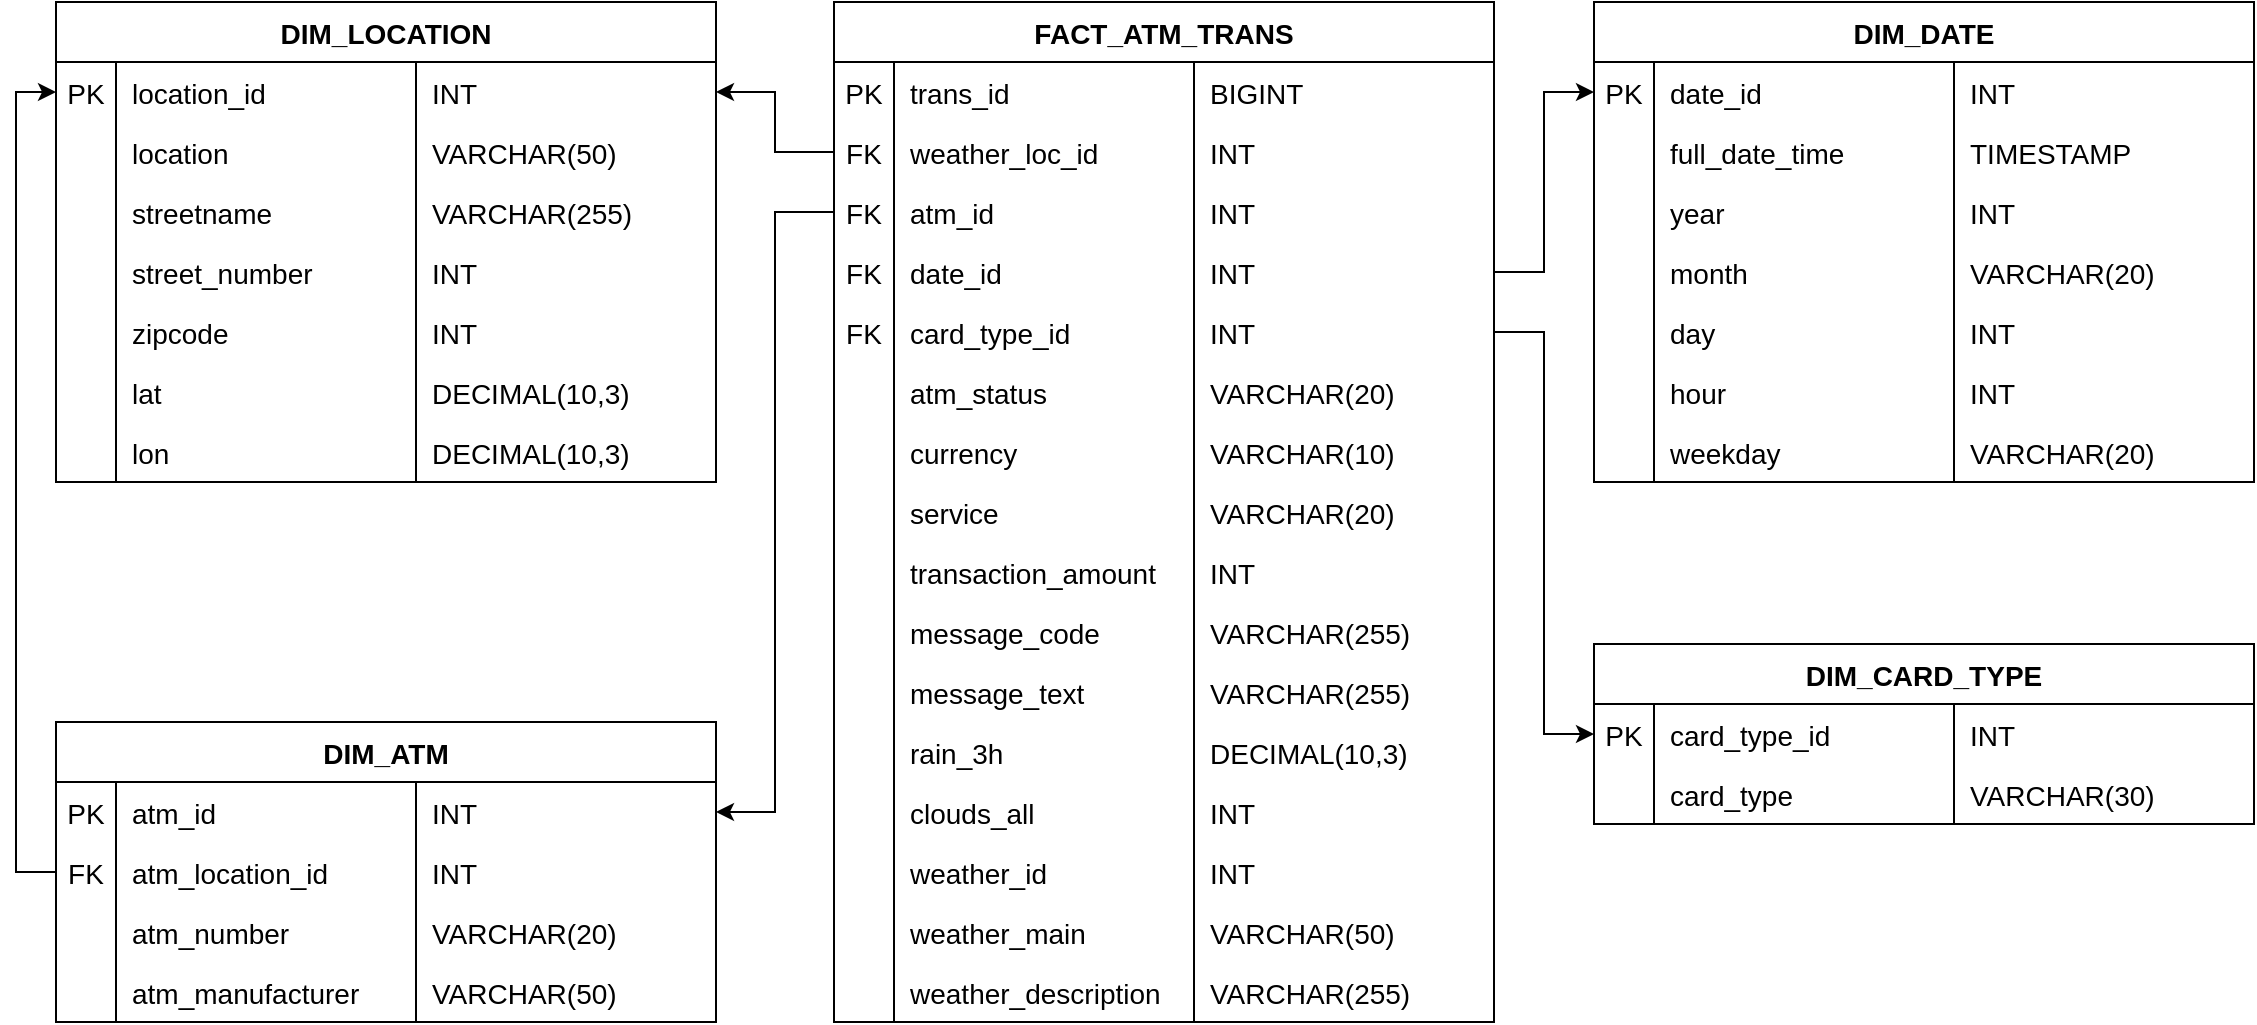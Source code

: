 <mxfile version="16.0.2" type="device"><diagram id="KGPxJx68VdLfn_Bo4pBy" name="Page-1"><mxGraphModel dx="1157" dy="755" grid="1" gridSize="10" guides="1" tooltips="1" connect="1" arrows="1" fold="1" page="1" pageScale="1" pageWidth="1169" pageHeight="827" math="0" shadow="0"><root><mxCell id="0"/><mxCell id="1" parent="0"/><mxCell id="_9Zv1_lb2uD32pUlGrVY-1" value="DIM_LOCATION" style="shape=table;startSize=30;container=1;collapsible=1;childLayout=tableLayout;fixedRows=1;rowLines=0;fontStyle=1;align=center;resizeLast=1;fontSize=14;strokeColor=default;" vertex="1" parent="1"><mxGeometry x="50" y="159" width="330" height="240" as="geometry"/></mxCell><mxCell id="_9Zv1_lb2uD32pUlGrVY-31" style="shape=partialRectangle;collapsible=0;dropTarget=0;pointerEvents=0;fillColor=none;top=0;left=0;bottom=0;right=0;points=[[0,0.5],[1,0.5]];portConstraint=eastwest;fontStyle=0;fontSize=14;" vertex="1" parent="_9Zv1_lb2uD32pUlGrVY-1"><mxGeometry y="30" width="330" height="30" as="geometry"/></mxCell><mxCell id="_9Zv1_lb2uD32pUlGrVY-32" value="PK" style="shape=partialRectangle;connectable=0;fillColor=none;top=0;left=0;bottom=0;right=0;editable=1;overflow=hidden;fontStyle=0;fontSize=14;labelBorderColor=none;strokeColor=default;" vertex="1" parent="_9Zv1_lb2uD32pUlGrVY-31"><mxGeometry width="30" height="30" as="geometry"><mxRectangle width="30" height="30" as="alternateBounds"/></mxGeometry></mxCell><mxCell id="_9Zv1_lb2uD32pUlGrVY-33" value="location_id" style="shape=partialRectangle;connectable=0;fillColor=none;top=0;left=0;bottom=0;right=0;align=left;spacingLeft=6;overflow=hidden;fontStyle=0;fontSize=14;" vertex="1" parent="_9Zv1_lb2uD32pUlGrVY-31"><mxGeometry x="30" width="150" height="30" as="geometry"><mxRectangle width="150" height="30" as="alternateBounds"/></mxGeometry></mxCell><mxCell id="_9Zv1_lb2uD32pUlGrVY-34" value="INT" style="shape=partialRectangle;connectable=0;fillColor=none;top=0;left=0;bottom=0;right=0;align=left;spacingLeft=6;overflow=hidden;fontStyle=0;fontSize=14;" vertex="1" parent="_9Zv1_lb2uD32pUlGrVY-31"><mxGeometry x="180" width="150" height="30" as="geometry"><mxRectangle width="150" height="30" as="alternateBounds"/></mxGeometry></mxCell><mxCell id="_9Zv1_lb2uD32pUlGrVY-5" value="" style="shape=partialRectangle;collapsible=0;dropTarget=0;pointerEvents=0;fillColor=none;top=0;left=0;bottom=0;right=0;points=[[0,0.5],[1,0.5]];portConstraint=eastwest;fontStyle=0;fontSize=14;" vertex="1" parent="_9Zv1_lb2uD32pUlGrVY-1"><mxGeometry y="60" width="330" height="30" as="geometry"/></mxCell><mxCell id="_9Zv1_lb2uD32pUlGrVY-6" value="" style="shape=partialRectangle;connectable=0;fillColor=none;top=0;left=0;bottom=0;right=0;editable=1;overflow=hidden;fontStyle=0;fontSize=14;labelBorderColor=none;strokeColor=default;" vertex="1" parent="_9Zv1_lb2uD32pUlGrVY-5"><mxGeometry width="30" height="30" as="geometry"><mxRectangle width="30" height="30" as="alternateBounds"/></mxGeometry></mxCell><mxCell id="_9Zv1_lb2uD32pUlGrVY-7" value="location" style="shape=partialRectangle;connectable=0;fillColor=none;top=0;left=0;bottom=0;right=0;align=left;spacingLeft=6;overflow=hidden;fontStyle=0;fontSize=14;" vertex="1" parent="_9Zv1_lb2uD32pUlGrVY-5"><mxGeometry x="30" width="150" height="30" as="geometry"><mxRectangle width="150" height="30" as="alternateBounds"/></mxGeometry></mxCell><mxCell id="_9Zv1_lb2uD32pUlGrVY-22" value="VARCHAR(50)" style="shape=partialRectangle;connectable=0;fillColor=none;top=0;left=0;bottom=0;right=0;align=left;spacingLeft=6;overflow=hidden;fontStyle=0;fontSize=14;" vertex="1" parent="_9Zv1_lb2uD32pUlGrVY-5"><mxGeometry x="180" width="150" height="30" as="geometry"><mxRectangle width="150" height="30" as="alternateBounds"/></mxGeometry></mxCell><mxCell id="_9Zv1_lb2uD32pUlGrVY-8" value="" style="shape=partialRectangle;collapsible=0;dropTarget=0;pointerEvents=0;fillColor=none;top=0;left=0;bottom=0;right=0;points=[[0,0.5],[1,0.5]];portConstraint=eastwest;fontStyle=0;fontSize=14;" vertex="1" parent="_9Zv1_lb2uD32pUlGrVY-1"><mxGeometry y="90" width="330" height="30" as="geometry"/></mxCell><mxCell id="_9Zv1_lb2uD32pUlGrVY-9" value="" style="shape=partialRectangle;connectable=0;fillColor=none;top=0;left=0;bottom=0;right=0;editable=1;overflow=hidden;fontStyle=0;fontSize=14;" vertex="1" parent="_9Zv1_lb2uD32pUlGrVY-8"><mxGeometry width="30" height="30" as="geometry"><mxRectangle width="30" height="30" as="alternateBounds"/></mxGeometry></mxCell><mxCell id="_9Zv1_lb2uD32pUlGrVY-10" value="streetname" style="shape=partialRectangle;connectable=0;fillColor=none;top=0;left=0;bottom=0;right=0;align=left;spacingLeft=6;overflow=hidden;fontStyle=0;fontSize=14;" vertex="1" parent="_9Zv1_lb2uD32pUlGrVY-8"><mxGeometry x="30" width="150" height="30" as="geometry"><mxRectangle width="150" height="30" as="alternateBounds"/></mxGeometry></mxCell><mxCell id="_9Zv1_lb2uD32pUlGrVY-23" value="VARCHAR(255)" style="shape=partialRectangle;connectable=0;fillColor=none;top=0;left=0;bottom=0;right=0;align=left;spacingLeft=6;overflow=hidden;fontStyle=0;fontSize=14;" vertex="1" parent="_9Zv1_lb2uD32pUlGrVY-8"><mxGeometry x="180" width="150" height="30" as="geometry"><mxRectangle width="150" height="30" as="alternateBounds"/></mxGeometry></mxCell><mxCell id="_9Zv1_lb2uD32pUlGrVY-11" value="" style="shape=partialRectangle;collapsible=0;dropTarget=0;pointerEvents=0;fillColor=none;top=0;left=0;bottom=0;right=0;points=[[0,0.5],[1,0.5]];portConstraint=eastwest;fontStyle=0;fontSize=14;" vertex="1" parent="_9Zv1_lb2uD32pUlGrVY-1"><mxGeometry y="120" width="330" height="30" as="geometry"/></mxCell><mxCell id="_9Zv1_lb2uD32pUlGrVY-12" value="" style="shape=partialRectangle;connectable=0;fillColor=none;top=0;left=0;bottom=0;right=0;editable=1;overflow=hidden;fontStyle=0;fontSize=14;" vertex="1" parent="_9Zv1_lb2uD32pUlGrVY-11"><mxGeometry width="30" height="30" as="geometry"><mxRectangle width="30" height="30" as="alternateBounds"/></mxGeometry></mxCell><mxCell id="_9Zv1_lb2uD32pUlGrVY-13" value="street_number" style="shape=partialRectangle;connectable=0;fillColor=none;top=0;left=0;bottom=0;right=0;align=left;spacingLeft=6;overflow=hidden;fontStyle=0;fontSize=14;" vertex="1" parent="_9Zv1_lb2uD32pUlGrVY-11"><mxGeometry x="30" width="150" height="30" as="geometry"><mxRectangle width="150" height="30" as="alternateBounds"/></mxGeometry></mxCell><mxCell id="_9Zv1_lb2uD32pUlGrVY-24" value="INT" style="shape=partialRectangle;connectable=0;fillColor=none;top=0;left=0;bottom=0;right=0;align=left;spacingLeft=6;overflow=hidden;fontStyle=0;fontSize=14;" vertex="1" parent="_9Zv1_lb2uD32pUlGrVY-11"><mxGeometry x="180" width="150" height="30" as="geometry"><mxRectangle width="150" height="30" as="alternateBounds"/></mxGeometry></mxCell><mxCell id="_9Zv1_lb2uD32pUlGrVY-15" style="shape=partialRectangle;collapsible=0;dropTarget=0;pointerEvents=0;fillColor=none;top=0;left=0;bottom=0;right=0;points=[[0,0.5],[1,0.5]];portConstraint=eastwest;fontStyle=0;fontSize=14;" vertex="1" parent="_9Zv1_lb2uD32pUlGrVY-1"><mxGeometry y="150" width="330" height="30" as="geometry"/></mxCell><mxCell id="_9Zv1_lb2uD32pUlGrVY-16" style="shape=partialRectangle;connectable=0;fillColor=none;top=0;left=0;bottom=0;right=0;editable=1;overflow=hidden;fontStyle=0;fontSize=14;" vertex="1" parent="_9Zv1_lb2uD32pUlGrVY-15"><mxGeometry width="30" height="30" as="geometry"><mxRectangle width="30" height="30" as="alternateBounds"/></mxGeometry></mxCell><mxCell id="_9Zv1_lb2uD32pUlGrVY-17" value="zipcode" style="shape=partialRectangle;connectable=0;fillColor=none;top=0;left=0;bottom=0;right=0;align=left;spacingLeft=6;overflow=hidden;fontStyle=0;fontSize=14;" vertex="1" parent="_9Zv1_lb2uD32pUlGrVY-15"><mxGeometry x="30" width="150" height="30" as="geometry"><mxRectangle width="150" height="30" as="alternateBounds"/></mxGeometry></mxCell><mxCell id="_9Zv1_lb2uD32pUlGrVY-25" value="INT" style="shape=partialRectangle;connectable=0;fillColor=none;top=0;left=0;bottom=0;right=0;align=left;spacingLeft=6;overflow=hidden;fontStyle=0;fontSize=14;" vertex="1" parent="_9Zv1_lb2uD32pUlGrVY-15"><mxGeometry x="180" width="150" height="30" as="geometry"><mxRectangle width="150" height="30" as="alternateBounds"/></mxGeometry></mxCell><mxCell id="_9Zv1_lb2uD32pUlGrVY-18" style="shape=partialRectangle;collapsible=0;dropTarget=0;pointerEvents=0;fillColor=none;top=0;left=0;bottom=0;right=0;points=[[0,0.5],[1,0.5]];portConstraint=eastwest;fontStyle=0;fontSize=14;" vertex="1" parent="_9Zv1_lb2uD32pUlGrVY-1"><mxGeometry y="180" width="330" height="30" as="geometry"/></mxCell><mxCell id="_9Zv1_lb2uD32pUlGrVY-19" style="shape=partialRectangle;connectable=0;fillColor=none;top=0;left=0;bottom=0;right=0;editable=1;overflow=hidden;fontStyle=0;fontSize=14;" vertex="1" parent="_9Zv1_lb2uD32pUlGrVY-18"><mxGeometry width="30" height="30" as="geometry"><mxRectangle width="30" height="30" as="alternateBounds"/></mxGeometry></mxCell><mxCell id="_9Zv1_lb2uD32pUlGrVY-20" value="lat" style="shape=partialRectangle;connectable=0;fillColor=none;top=0;left=0;bottom=0;right=0;align=left;spacingLeft=6;overflow=hidden;fontStyle=0;fontSize=14;" vertex="1" parent="_9Zv1_lb2uD32pUlGrVY-18"><mxGeometry x="30" width="150" height="30" as="geometry"><mxRectangle width="150" height="30" as="alternateBounds"/></mxGeometry></mxCell><mxCell id="_9Zv1_lb2uD32pUlGrVY-26" value="DECIMAL(10,3)" style="shape=partialRectangle;connectable=0;fillColor=none;top=0;left=0;bottom=0;right=0;align=left;spacingLeft=6;overflow=hidden;fontStyle=0;fontSize=14;" vertex="1" parent="_9Zv1_lb2uD32pUlGrVY-18"><mxGeometry x="180" width="150" height="30" as="geometry"><mxRectangle width="150" height="30" as="alternateBounds"/></mxGeometry></mxCell><mxCell id="_9Zv1_lb2uD32pUlGrVY-27" style="shape=partialRectangle;collapsible=0;dropTarget=0;pointerEvents=0;fillColor=none;top=0;left=0;bottom=0;right=0;points=[[0,0.5],[1,0.5]];portConstraint=eastwest;fontStyle=0;fontSize=14;" vertex="1" parent="_9Zv1_lb2uD32pUlGrVY-1"><mxGeometry y="210" width="330" height="30" as="geometry"/></mxCell><mxCell id="_9Zv1_lb2uD32pUlGrVY-28" style="shape=partialRectangle;connectable=0;fillColor=none;top=0;left=0;bottom=0;right=0;editable=1;overflow=hidden;fontStyle=0;fontSize=14;" vertex="1" parent="_9Zv1_lb2uD32pUlGrVY-27"><mxGeometry width="30" height="30" as="geometry"><mxRectangle width="30" height="30" as="alternateBounds"/></mxGeometry></mxCell><mxCell id="_9Zv1_lb2uD32pUlGrVY-29" value="lon" style="shape=partialRectangle;connectable=0;fillColor=none;top=0;left=0;bottom=0;right=0;align=left;spacingLeft=6;overflow=hidden;fontStyle=0;fontSize=14;" vertex="1" parent="_9Zv1_lb2uD32pUlGrVY-27"><mxGeometry x="30" width="150" height="30" as="geometry"><mxRectangle width="150" height="30" as="alternateBounds"/></mxGeometry></mxCell><mxCell id="_9Zv1_lb2uD32pUlGrVY-30" value="DECIMAL(10,3)" style="shape=partialRectangle;connectable=0;fillColor=none;top=0;left=0;bottom=0;right=0;align=left;spacingLeft=6;overflow=hidden;fontStyle=0;fontSize=14;" vertex="1" parent="_9Zv1_lb2uD32pUlGrVY-27"><mxGeometry x="180" width="150" height="30" as="geometry"><mxRectangle width="150" height="30" as="alternateBounds"/></mxGeometry></mxCell><mxCell id="_9Zv1_lb2uD32pUlGrVY-35" value="DIM_ATM" style="shape=table;startSize=30;container=1;collapsible=1;childLayout=tableLayout;fixedRows=1;rowLines=0;fontStyle=1;align=center;resizeLast=1;fontSize=14;strokeColor=default;" vertex="1" parent="1"><mxGeometry x="50" y="519" width="330" height="150" as="geometry"/></mxCell><mxCell id="_9Zv1_lb2uD32pUlGrVY-36" style="shape=partialRectangle;collapsible=0;dropTarget=0;pointerEvents=0;fillColor=none;top=0;left=0;bottom=0;right=0;points=[[0,0.5],[1,0.5]];portConstraint=eastwest;fontStyle=0;fontSize=14;" vertex="1" parent="_9Zv1_lb2uD32pUlGrVY-35"><mxGeometry y="30" width="330" height="30" as="geometry"/></mxCell><mxCell id="_9Zv1_lb2uD32pUlGrVY-37" value="PK" style="shape=partialRectangle;connectable=0;fillColor=none;top=0;left=0;bottom=0;right=0;editable=1;overflow=hidden;fontStyle=0;fontSize=14;labelBorderColor=none;strokeColor=default;" vertex="1" parent="_9Zv1_lb2uD32pUlGrVY-36"><mxGeometry width="30" height="30" as="geometry"><mxRectangle width="30" height="30" as="alternateBounds"/></mxGeometry></mxCell><mxCell id="_9Zv1_lb2uD32pUlGrVY-38" value="atm_id" style="shape=partialRectangle;connectable=0;fillColor=none;top=0;left=0;bottom=0;right=0;align=left;spacingLeft=6;overflow=hidden;fontStyle=0;fontSize=14;" vertex="1" parent="_9Zv1_lb2uD32pUlGrVY-36"><mxGeometry x="30" width="150" height="30" as="geometry"><mxRectangle width="150" height="30" as="alternateBounds"/></mxGeometry></mxCell><mxCell id="_9Zv1_lb2uD32pUlGrVY-39" value="INT" style="shape=partialRectangle;connectable=0;fillColor=none;top=0;left=0;bottom=0;right=0;align=left;spacingLeft=6;overflow=hidden;fontStyle=0;fontSize=14;" vertex="1" parent="_9Zv1_lb2uD32pUlGrVY-36"><mxGeometry x="180" width="150" height="30" as="geometry"><mxRectangle width="150" height="30" as="alternateBounds"/></mxGeometry></mxCell><mxCell id="_9Zv1_lb2uD32pUlGrVY-73" style="shape=partialRectangle;collapsible=0;dropTarget=0;pointerEvents=0;fillColor=none;top=0;left=0;bottom=0;right=0;points=[[0,0.5],[1,0.5]];portConstraint=eastwest;fontStyle=0;fontSize=14;" vertex="1" parent="_9Zv1_lb2uD32pUlGrVY-35"><mxGeometry y="60" width="330" height="30" as="geometry"/></mxCell><mxCell id="_9Zv1_lb2uD32pUlGrVY-74" value="FK" style="shape=partialRectangle;connectable=0;fillColor=none;top=0;left=0;bottom=0;right=0;editable=1;overflow=hidden;fontStyle=0;fontSize=14;labelBorderColor=none;strokeColor=default;" vertex="1" parent="_9Zv1_lb2uD32pUlGrVY-73"><mxGeometry width="30" height="30" as="geometry"><mxRectangle width="30" height="30" as="alternateBounds"/></mxGeometry></mxCell><mxCell id="_9Zv1_lb2uD32pUlGrVY-75" value="atm_location_id" style="shape=partialRectangle;connectable=0;fillColor=none;top=0;left=0;bottom=0;right=0;align=left;spacingLeft=6;overflow=hidden;fontStyle=0;fontSize=14;" vertex="1" parent="_9Zv1_lb2uD32pUlGrVY-73"><mxGeometry x="30" width="150" height="30" as="geometry"><mxRectangle width="150" height="30" as="alternateBounds"/></mxGeometry></mxCell><mxCell id="_9Zv1_lb2uD32pUlGrVY-76" value="INT" style="shape=partialRectangle;connectable=0;fillColor=none;top=0;left=0;bottom=0;right=0;align=left;spacingLeft=6;overflow=hidden;fontStyle=0;fontSize=14;" vertex="1" parent="_9Zv1_lb2uD32pUlGrVY-73"><mxGeometry x="180" width="150" height="30" as="geometry"><mxRectangle width="150" height="30" as="alternateBounds"/></mxGeometry></mxCell><mxCell id="_9Zv1_lb2uD32pUlGrVY-40" value="" style="shape=partialRectangle;collapsible=0;dropTarget=0;pointerEvents=0;fillColor=none;top=0;left=0;bottom=0;right=0;points=[[0,0.5],[1,0.5]];portConstraint=eastwest;fontStyle=0;fontSize=14;" vertex="1" parent="_9Zv1_lb2uD32pUlGrVY-35"><mxGeometry y="90" width="330" height="30" as="geometry"/></mxCell><mxCell id="_9Zv1_lb2uD32pUlGrVY-41" value="" style="shape=partialRectangle;connectable=0;fillColor=none;top=0;left=0;bottom=0;right=0;editable=1;overflow=hidden;fontStyle=0;fontSize=14;labelBorderColor=none;strokeColor=default;" vertex="1" parent="_9Zv1_lb2uD32pUlGrVY-40"><mxGeometry width="30" height="30" as="geometry"><mxRectangle width="30" height="30" as="alternateBounds"/></mxGeometry></mxCell><mxCell id="_9Zv1_lb2uD32pUlGrVY-42" value="atm_number" style="shape=partialRectangle;connectable=0;fillColor=none;top=0;left=0;bottom=0;right=0;align=left;spacingLeft=6;overflow=hidden;fontStyle=0;fontSize=14;" vertex="1" parent="_9Zv1_lb2uD32pUlGrVY-40"><mxGeometry x="30" width="150" height="30" as="geometry"><mxRectangle width="150" height="30" as="alternateBounds"/></mxGeometry></mxCell><mxCell id="_9Zv1_lb2uD32pUlGrVY-43" value="VARCHAR(20)" style="shape=partialRectangle;connectable=0;fillColor=none;top=0;left=0;bottom=0;right=0;align=left;spacingLeft=6;overflow=hidden;fontStyle=0;fontSize=14;" vertex="1" parent="_9Zv1_lb2uD32pUlGrVY-40"><mxGeometry x="180" width="150" height="30" as="geometry"><mxRectangle width="150" height="30" as="alternateBounds"/></mxGeometry></mxCell><mxCell id="_9Zv1_lb2uD32pUlGrVY-44" value="" style="shape=partialRectangle;collapsible=0;dropTarget=0;pointerEvents=0;fillColor=none;top=0;left=0;bottom=0;right=0;points=[[0,0.5],[1,0.5]];portConstraint=eastwest;fontStyle=0;fontSize=14;" vertex="1" parent="_9Zv1_lb2uD32pUlGrVY-35"><mxGeometry y="120" width="330" height="30" as="geometry"/></mxCell><mxCell id="_9Zv1_lb2uD32pUlGrVY-45" value="" style="shape=partialRectangle;connectable=0;fillColor=none;top=0;left=0;bottom=0;right=0;editable=1;overflow=hidden;fontStyle=0;fontSize=14;" vertex="1" parent="_9Zv1_lb2uD32pUlGrVY-44"><mxGeometry width="30" height="30" as="geometry"><mxRectangle width="30" height="30" as="alternateBounds"/></mxGeometry></mxCell><mxCell id="_9Zv1_lb2uD32pUlGrVY-46" value="atm_manufacturer" style="shape=partialRectangle;connectable=0;fillColor=none;top=0;left=0;bottom=0;right=0;align=left;spacingLeft=6;overflow=hidden;fontStyle=0;fontSize=14;" vertex="1" parent="_9Zv1_lb2uD32pUlGrVY-44"><mxGeometry x="30" width="150" height="30" as="geometry"><mxRectangle width="150" height="30" as="alternateBounds"/></mxGeometry></mxCell><mxCell id="_9Zv1_lb2uD32pUlGrVY-47" value="VARCHAR(50)" style="shape=partialRectangle;connectable=0;fillColor=none;top=0;left=0;bottom=0;right=0;align=left;spacingLeft=6;overflow=hidden;fontStyle=0;fontSize=14;" vertex="1" parent="_9Zv1_lb2uD32pUlGrVY-44"><mxGeometry x="180" width="150" height="30" as="geometry"><mxRectangle width="150" height="30" as="alternateBounds"/></mxGeometry></mxCell><mxCell id="_9Zv1_lb2uD32pUlGrVY-77" value="DIM_DATE" style="shape=table;startSize=30;container=1;collapsible=1;childLayout=tableLayout;fixedRows=1;rowLines=0;fontStyle=1;align=center;resizeLast=1;fontSize=14;strokeColor=default;" vertex="1" parent="1"><mxGeometry x="819" y="159" width="330" height="240" as="geometry"/></mxCell><mxCell id="_9Zv1_lb2uD32pUlGrVY-78" style="shape=partialRectangle;collapsible=0;dropTarget=0;pointerEvents=0;fillColor=none;top=0;left=0;bottom=0;right=0;points=[[0,0.5],[1,0.5]];portConstraint=eastwest;fontStyle=0;fontSize=14;" vertex="1" parent="_9Zv1_lb2uD32pUlGrVY-77"><mxGeometry y="30" width="330" height="30" as="geometry"/></mxCell><mxCell id="_9Zv1_lb2uD32pUlGrVY-79" value="PK" style="shape=partialRectangle;connectable=0;fillColor=none;top=0;left=0;bottom=0;right=0;editable=1;overflow=hidden;fontStyle=0;fontSize=14;labelBorderColor=none;strokeColor=default;" vertex="1" parent="_9Zv1_lb2uD32pUlGrVY-78"><mxGeometry width="30" height="30" as="geometry"><mxRectangle width="30" height="30" as="alternateBounds"/></mxGeometry></mxCell><mxCell id="_9Zv1_lb2uD32pUlGrVY-80" value="date_id" style="shape=partialRectangle;connectable=0;fillColor=none;top=0;left=0;bottom=0;right=0;align=left;spacingLeft=6;overflow=hidden;fontStyle=0;fontSize=14;" vertex="1" parent="_9Zv1_lb2uD32pUlGrVY-78"><mxGeometry x="30" width="150" height="30" as="geometry"><mxRectangle width="150" height="30" as="alternateBounds"/></mxGeometry></mxCell><mxCell id="_9Zv1_lb2uD32pUlGrVY-81" value="INT" style="shape=partialRectangle;connectable=0;fillColor=none;top=0;left=0;bottom=0;right=0;align=left;spacingLeft=6;overflow=hidden;fontStyle=0;fontSize=14;" vertex="1" parent="_9Zv1_lb2uD32pUlGrVY-78"><mxGeometry x="180" width="150" height="30" as="geometry"><mxRectangle width="150" height="30" as="alternateBounds"/></mxGeometry></mxCell><mxCell id="_9Zv1_lb2uD32pUlGrVY-82" value="" style="shape=partialRectangle;collapsible=0;dropTarget=0;pointerEvents=0;fillColor=none;top=0;left=0;bottom=0;right=0;points=[[0,0.5],[1,0.5]];portConstraint=eastwest;fontStyle=0;fontSize=14;" vertex="1" parent="_9Zv1_lb2uD32pUlGrVY-77"><mxGeometry y="60" width="330" height="30" as="geometry"/></mxCell><mxCell id="_9Zv1_lb2uD32pUlGrVY-83" value="" style="shape=partialRectangle;connectable=0;fillColor=none;top=0;left=0;bottom=0;right=0;editable=1;overflow=hidden;fontStyle=0;fontSize=14;labelBorderColor=none;strokeColor=default;" vertex="1" parent="_9Zv1_lb2uD32pUlGrVY-82"><mxGeometry width="30" height="30" as="geometry"><mxRectangle width="30" height="30" as="alternateBounds"/></mxGeometry></mxCell><mxCell id="_9Zv1_lb2uD32pUlGrVY-84" value="full_date_time" style="shape=partialRectangle;connectable=0;fillColor=none;top=0;left=0;bottom=0;right=0;align=left;spacingLeft=6;overflow=hidden;fontStyle=0;fontSize=14;" vertex="1" parent="_9Zv1_lb2uD32pUlGrVY-82"><mxGeometry x="30" width="150" height="30" as="geometry"><mxRectangle width="150" height="30" as="alternateBounds"/></mxGeometry></mxCell><mxCell id="_9Zv1_lb2uD32pUlGrVY-85" value="TIMESTAMP" style="shape=partialRectangle;connectable=0;fillColor=none;top=0;left=0;bottom=0;right=0;align=left;spacingLeft=6;overflow=hidden;fontStyle=0;fontSize=14;" vertex="1" parent="_9Zv1_lb2uD32pUlGrVY-82"><mxGeometry x="180" width="150" height="30" as="geometry"><mxRectangle width="150" height="30" as="alternateBounds"/></mxGeometry></mxCell><mxCell id="_9Zv1_lb2uD32pUlGrVY-86" value="" style="shape=partialRectangle;collapsible=0;dropTarget=0;pointerEvents=0;fillColor=none;top=0;left=0;bottom=0;right=0;points=[[0,0.5],[1,0.5]];portConstraint=eastwest;fontStyle=0;fontSize=14;" vertex="1" parent="_9Zv1_lb2uD32pUlGrVY-77"><mxGeometry y="90" width="330" height="30" as="geometry"/></mxCell><mxCell id="_9Zv1_lb2uD32pUlGrVY-87" value="" style="shape=partialRectangle;connectable=0;fillColor=none;top=0;left=0;bottom=0;right=0;editable=1;overflow=hidden;fontStyle=0;fontSize=14;" vertex="1" parent="_9Zv1_lb2uD32pUlGrVY-86"><mxGeometry width="30" height="30" as="geometry"><mxRectangle width="30" height="30" as="alternateBounds"/></mxGeometry></mxCell><mxCell id="_9Zv1_lb2uD32pUlGrVY-88" value="year" style="shape=partialRectangle;connectable=0;fillColor=none;top=0;left=0;bottom=0;right=0;align=left;spacingLeft=6;overflow=hidden;fontStyle=0;fontSize=14;" vertex="1" parent="_9Zv1_lb2uD32pUlGrVY-86"><mxGeometry x="30" width="150" height="30" as="geometry"><mxRectangle width="150" height="30" as="alternateBounds"/></mxGeometry></mxCell><mxCell id="_9Zv1_lb2uD32pUlGrVY-89" value="INT" style="shape=partialRectangle;connectable=0;fillColor=none;top=0;left=0;bottom=0;right=0;align=left;spacingLeft=6;overflow=hidden;fontStyle=0;fontSize=14;" vertex="1" parent="_9Zv1_lb2uD32pUlGrVY-86"><mxGeometry x="180" width="150" height="30" as="geometry"><mxRectangle width="150" height="30" as="alternateBounds"/></mxGeometry></mxCell><mxCell id="_9Zv1_lb2uD32pUlGrVY-90" value="" style="shape=partialRectangle;collapsible=0;dropTarget=0;pointerEvents=0;fillColor=none;top=0;left=0;bottom=0;right=0;points=[[0,0.5],[1,0.5]];portConstraint=eastwest;fontStyle=0;fontSize=14;" vertex="1" parent="_9Zv1_lb2uD32pUlGrVY-77"><mxGeometry y="120" width="330" height="30" as="geometry"/></mxCell><mxCell id="_9Zv1_lb2uD32pUlGrVY-91" value="" style="shape=partialRectangle;connectable=0;fillColor=none;top=0;left=0;bottom=0;right=0;editable=1;overflow=hidden;fontStyle=0;fontSize=14;" vertex="1" parent="_9Zv1_lb2uD32pUlGrVY-90"><mxGeometry width="30" height="30" as="geometry"><mxRectangle width="30" height="30" as="alternateBounds"/></mxGeometry></mxCell><mxCell id="_9Zv1_lb2uD32pUlGrVY-92" value="month" style="shape=partialRectangle;connectable=0;fillColor=none;top=0;left=0;bottom=0;right=0;align=left;spacingLeft=6;overflow=hidden;fontStyle=0;fontSize=14;" vertex="1" parent="_9Zv1_lb2uD32pUlGrVY-90"><mxGeometry x="30" width="150" height="30" as="geometry"><mxRectangle width="150" height="30" as="alternateBounds"/></mxGeometry></mxCell><mxCell id="_9Zv1_lb2uD32pUlGrVY-93" value="VARCHAR(20)" style="shape=partialRectangle;connectable=0;fillColor=none;top=0;left=0;bottom=0;right=0;align=left;spacingLeft=6;overflow=hidden;fontStyle=0;fontSize=14;" vertex="1" parent="_9Zv1_lb2uD32pUlGrVY-90"><mxGeometry x="180" width="150" height="30" as="geometry"><mxRectangle width="150" height="30" as="alternateBounds"/></mxGeometry></mxCell><mxCell id="_9Zv1_lb2uD32pUlGrVY-94" style="shape=partialRectangle;collapsible=0;dropTarget=0;pointerEvents=0;fillColor=none;top=0;left=0;bottom=0;right=0;points=[[0,0.5],[1,0.5]];portConstraint=eastwest;fontStyle=0;fontSize=14;" vertex="1" parent="_9Zv1_lb2uD32pUlGrVY-77"><mxGeometry y="150" width="330" height="30" as="geometry"/></mxCell><mxCell id="_9Zv1_lb2uD32pUlGrVY-95" style="shape=partialRectangle;connectable=0;fillColor=none;top=0;left=0;bottom=0;right=0;editable=1;overflow=hidden;fontStyle=0;fontSize=14;" vertex="1" parent="_9Zv1_lb2uD32pUlGrVY-94"><mxGeometry width="30" height="30" as="geometry"><mxRectangle width="30" height="30" as="alternateBounds"/></mxGeometry></mxCell><mxCell id="_9Zv1_lb2uD32pUlGrVY-96" value="day" style="shape=partialRectangle;connectable=0;fillColor=none;top=0;left=0;bottom=0;right=0;align=left;spacingLeft=6;overflow=hidden;fontStyle=0;fontSize=14;" vertex="1" parent="_9Zv1_lb2uD32pUlGrVY-94"><mxGeometry x="30" width="150" height="30" as="geometry"><mxRectangle width="150" height="30" as="alternateBounds"/></mxGeometry></mxCell><mxCell id="_9Zv1_lb2uD32pUlGrVY-97" value="INT" style="shape=partialRectangle;connectable=0;fillColor=none;top=0;left=0;bottom=0;right=0;align=left;spacingLeft=6;overflow=hidden;fontStyle=0;fontSize=14;" vertex="1" parent="_9Zv1_lb2uD32pUlGrVY-94"><mxGeometry x="180" width="150" height="30" as="geometry"><mxRectangle width="150" height="30" as="alternateBounds"/></mxGeometry></mxCell><mxCell id="_9Zv1_lb2uD32pUlGrVY-98" style="shape=partialRectangle;collapsible=0;dropTarget=0;pointerEvents=0;fillColor=none;top=0;left=0;bottom=0;right=0;points=[[0,0.5],[1,0.5]];portConstraint=eastwest;fontStyle=0;fontSize=14;" vertex="1" parent="_9Zv1_lb2uD32pUlGrVY-77"><mxGeometry y="180" width="330" height="30" as="geometry"/></mxCell><mxCell id="_9Zv1_lb2uD32pUlGrVY-99" style="shape=partialRectangle;connectable=0;fillColor=none;top=0;left=0;bottom=0;right=0;editable=1;overflow=hidden;fontStyle=0;fontSize=14;" vertex="1" parent="_9Zv1_lb2uD32pUlGrVY-98"><mxGeometry width="30" height="30" as="geometry"><mxRectangle width="30" height="30" as="alternateBounds"/></mxGeometry></mxCell><mxCell id="_9Zv1_lb2uD32pUlGrVY-100" value="hour" style="shape=partialRectangle;connectable=0;fillColor=none;top=0;left=0;bottom=0;right=0;align=left;spacingLeft=6;overflow=hidden;fontStyle=0;fontSize=14;" vertex="1" parent="_9Zv1_lb2uD32pUlGrVY-98"><mxGeometry x="30" width="150" height="30" as="geometry"><mxRectangle width="150" height="30" as="alternateBounds"/></mxGeometry></mxCell><mxCell id="_9Zv1_lb2uD32pUlGrVY-101" value="INT" style="shape=partialRectangle;connectable=0;fillColor=none;top=0;left=0;bottom=0;right=0;align=left;spacingLeft=6;overflow=hidden;fontStyle=0;fontSize=14;" vertex="1" parent="_9Zv1_lb2uD32pUlGrVY-98"><mxGeometry x="180" width="150" height="30" as="geometry"><mxRectangle width="150" height="30" as="alternateBounds"/></mxGeometry></mxCell><mxCell id="_9Zv1_lb2uD32pUlGrVY-102" style="shape=partialRectangle;collapsible=0;dropTarget=0;pointerEvents=0;fillColor=none;top=0;left=0;bottom=0;right=0;points=[[0,0.5],[1,0.5]];portConstraint=eastwest;fontStyle=0;fontSize=14;" vertex="1" parent="_9Zv1_lb2uD32pUlGrVY-77"><mxGeometry y="210" width="330" height="30" as="geometry"/></mxCell><mxCell id="_9Zv1_lb2uD32pUlGrVY-103" style="shape=partialRectangle;connectable=0;fillColor=none;top=0;left=0;bottom=0;right=0;editable=1;overflow=hidden;fontStyle=0;fontSize=14;" vertex="1" parent="_9Zv1_lb2uD32pUlGrVY-102"><mxGeometry width="30" height="30" as="geometry"><mxRectangle width="30" height="30" as="alternateBounds"/></mxGeometry></mxCell><mxCell id="_9Zv1_lb2uD32pUlGrVY-104" value="weekday" style="shape=partialRectangle;connectable=0;fillColor=none;top=0;left=0;bottom=0;right=0;align=left;spacingLeft=6;overflow=hidden;fontStyle=0;fontSize=14;" vertex="1" parent="_9Zv1_lb2uD32pUlGrVY-102"><mxGeometry x="30" width="150" height="30" as="geometry"><mxRectangle width="150" height="30" as="alternateBounds"/></mxGeometry></mxCell><mxCell id="_9Zv1_lb2uD32pUlGrVY-105" value="VARCHAR(20)" style="shape=partialRectangle;connectable=0;fillColor=none;top=0;left=0;bottom=0;right=0;align=left;spacingLeft=6;overflow=hidden;fontStyle=0;fontSize=14;" vertex="1" parent="_9Zv1_lb2uD32pUlGrVY-102"><mxGeometry x="180" width="150" height="30" as="geometry"><mxRectangle width="150" height="30" as="alternateBounds"/></mxGeometry></mxCell><mxCell id="_9Zv1_lb2uD32pUlGrVY-106" value="DIM_CARD_TYPE" style="shape=table;startSize=30;container=1;collapsible=1;childLayout=tableLayout;fixedRows=1;rowLines=0;fontStyle=1;align=center;resizeLast=1;fontSize=14;strokeColor=default;" vertex="1" parent="1"><mxGeometry x="819" y="480" width="330" height="90" as="geometry"/></mxCell><mxCell id="_9Zv1_lb2uD32pUlGrVY-107" style="shape=partialRectangle;collapsible=0;dropTarget=0;pointerEvents=0;fillColor=none;top=0;left=0;bottom=0;right=0;points=[[0,0.5],[1,0.5]];portConstraint=eastwest;fontStyle=0;fontSize=14;" vertex="1" parent="_9Zv1_lb2uD32pUlGrVY-106"><mxGeometry y="30" width="330" height="30" as="geometry"/></mxCell><mxCell id="_9Zv1_lb2uD32pUlGrVY-108" value="PK" style="shape=partialRectangle;connectable=0;fillColor=none;top=0;left=0;bottom=0;right=0;editable=1;overflow=hidden;fontStyle=0;fontSize=14;labelBorderColor=none;strokeColor=default;" vertex="1" parent="_9Zv1_lb2uD32pUlGrVY-107"><mxGeometry width="30" height="30" as="geometry"><mxRectangle width="30" height="30" as="alternateBounds"/></mxGeometry></mxCell><mxCell id="_9Zv1_lb2uD32pUlGrVY-109" value="card_type_id" style="shape=partialRectangle;connectable=0;fillColor=none;top=0;left=0;bottom=0;right=0;align=left;spacingLeft=6;overflow=hidden;fontStyle=0;fontSize=14;" vertex="1" parent="_9Zv1_lb2uD32pUlGrVY-107"><mxGeometry x="30" width="150" height="30" as="geometry"><mxRectangle width="150" height="30" as="alternateBounds"/></mxGeometry></mxCell><mxCell id="_9Zv1_lb2uD32pUlGrVY-110" value="INT" style="shape=partialRectangle;connectable=0;fillColor=none;top=0;left=0;bottom=0;right=0;align=left;spacingLeft=6;overflow=hidden;fontStyle=0;fontSize=14;" vertex="1" parent="_9Zv1_lb2uD32pUlGrVY-107"><mxGeometry x="180" width="150" height="30" as="geometry"><mxRectangle width="150" height="30" as="alternateBounds"/></mxGeometry></mxCell><mxCell id="_9Zv1_lb2uD32pUlGrVY-119" value="" style="shape=partialRectangle;collapsible=0;dropTarget=0;pointerEvents=0;fillColor=none;top=0;left=0;bottom=0;right=0;points=[[0,0.5],[1,0.5]];portConstraint=eastwest;fontStyle=0;fontSize=14;" vertex="1" parent="_9Zv1_lb2uD32pUlGrVY-106"><mxGeometry y="60" width="330" height="30" as="geometry"/></mxCell><mxCell id="_9Zv1_lb2uD32pUlGrVY-120" value="" style="shape=partialRectangle;connectable=0;fillColor=none;top=0;left=0;bottom=0;right=0;editable=1;overflow=hidden;fontStyle=0;fontSize=14;" vertex="1" parent="_9Zv1_lb2uD32pUlGrVY-119"><mxGeometry width="30" height="30" as="geometry"><mxRectangle width="30" height="30" as="alternateBounds"/></mxGeometry></mxCell><mxCell id="_9Zv1_lb2uD32pUlGrVY-121" value="card_type" style="shape=partialRectangle;connectable=0;fillColor=none;top=0;left=0;bottom=0;right=0;align=left;spacingLeft=6;overflow=hidden;fontStyle=0;fontSize=14;" vertex="1" parent="_9Zv1_lb2uD32pUlGrVY-119"><mxGeometry x="30" width="150" height="30" as="geometry"><mxRectangle width="150" height="30" as="alternateBounds"/></mxGeometry></mxCell><mxCell id="_9Zv1_lb2uD32pUlGrVY-122" value="VARCHAR(30)" style="shape=partialRectangle;connectable=0;fillColor=none;top=0;left=0;bottom=0;right=0;align=left;spacingLeft=6;overflow=hidden;fontStyle=0;fontSize=14;" vertex="1" parent="_9Zv1_lb2uD32pUlGrVY-119"><mxGeometry x="180" width="150" height="30" as="geometry"><mxRectangle width="150" height="30" as="alternateBounds"/></mxGeometry></mxCell><mxCell id="_9Zv1_lb2uD32pUlGrVY-123" value="FACT_ATM_TRANS" style="shape=table;startSize=30;container=1;collapsible=1;childLayout=tableLayout;fixedRows=1;rowLines=0;fontStyle=1;align=center;resizeLast=1;fontSize=14;strokeColor=default;" vertex="1" parent="1"><mxGeometry x="439" y="159" width="330" height="510" as="geometry"/></mxCell><mxCell id="_9Zv1_lb2uD32pUlGrVY-124" style="shape=partialRectangle;collapsible=0;dropTarget=0;pointerEvents=0;fillColor=none;top=0;left=0;bottom=0;right=0;points=[[0,0.5],[1,0.5]];portConstraint=eastwest;fontStyle=0;fontSize=14;" vertex="1" parent="_9Zv1_lb2uD32pUlGrVY-123"><mxGeometry y="30" width="330" height="30" as="geometry"/></mxCell><mxCell id="_9Zv1_lb2uD32pUlGrVY-125" value="PK" style="shape=partialRectangle;connectable=0;fillColor=none;top=0;left=0;bottom=0;right=0;editable=1;overflow=hidden;fontStyle=0;fontSize=14;labelBorderColor=none;strokeColor=default;" vertex="1" parent="_9Zv1_lb2uD32pUlGrVY-124"><mxGeometry width="30" height="30" as="geometry"><mxRectangle width="30" height="30" as="alternateBounds"/></mxGeometry></mxCell><mxCell id="_9Zv1_lb2uD32pUlGrVY-126" value="trans_id" style="shape=partialRectangle;connectable=0;fillColor=none;top=0;left=0;bottom=0;right=0;align=left;spacingLeft=6;overflow=hidden;fontStyle=0;fontSize=14;" vertex="1" parent="_9Zv1_lb2uD32pUlGrVY-124"><mxGeometry x="30" width="150" height="30" as="geometry"><mxRectangle width="150" height="30" as="alternateBounds"/></mxGeometry></mxCell><mxCell id="_9Zv1_lb2uD32pUlGrVY-127" value="BIGINT" style="shape=partialRectangle;connectable=0;fillColor=none;top=0;left=0;bottom=0;right=0;align=left;spacingLeft=6;overflow=hidden;fontStyle=0;fontSize=14;" vertex="1" parent="_9Zv1_lb2uD32pUlGrVY-124"><mxGeometry x="180" width="150" height="30" as="geometry"><mxRectangle width="150" height="30" as="alternateBounds"/></mxGeometry></mxCell><mxCell id="_9Zv1_lb2uD32pUlGrVY-152" style="shape=partialRectangle;collapsible=0;dropTarget=0;pointerEvents=0;fillColor=none;top=0;left=0;bottom=0;right=0;points=[[0,0.5],[1,0.5]];portConstraint=eastwest;fontStyle=0;fontSize=14;" vertex="1" parent="_9Zv1_lb2uD32pUlGrVY-123"><mxGeometry y="60" width="330" height="30" as="geometry"/></mxCell><mxCell id="_9Zv1_lb2uD32pUlGrVY-153" value="FK" style="shape=partialRectangle;connectable=0;fillColor=none;top=0;left=0;bottom=0;right=0;editable=1;overflow=hidden;fontStyle=0;fontSize=14;labelBorderColor=none;strokeColor=default;" vertex="1" parent="_9Zv1_lb2uD32pUlGrVY-152"><mxGeometry width="30" height="30" as="geometry"><mxRectangle width="30" height="30" as="alternateBounds"/></mxGeometry></mxCell><mxCell id="_9Zv1_lb2uD32pUlGrVY-154" value="weather_loc_id" style="shape=partialRectangle;connectable=0;fillColor=none;top=0;left=0;bottom=0;right=0;align=left;spacingLeft=6;overflow=hidden;fontStyle=0;fontSize=14;" vertex="1" parent="_9Zv1_lb2uD32pUlGrVY-152"><mxGeometry x="30" width="150" height="30" as="geometry"><mxRectangle width="150" height="30" as="alternateBounds"/></mxGeometry></mxCell><mxCell id="_9Zv1_lb2uD32pUlGrVY-155" value="INT" style="shape=partialRectangle;connectable=0;fillColor=none;top=0;left=0;bottom=0;right=0;align=left;spacingLeft=6;overflow=hidden;fontStyle=0;fontSize=14;" vertex="1" parent="_9Zv1_lb2uD32pUlGrVY-152"><mxGeometry x="180" width="150" height="30" as="geometry"><mxRectangle width="150" height="30" as="alternateBounds"/></mxGeometry></mxCell><mxCell id="_9Zv1_lb2uD32pUlGrVY-156" style="shape=partialRectangle;collapsible=0;dropTarget=0;pointerEvents=0;fillColor=none;top=0;left=0;bottom=0;right=0;points=[[0,0.5],[1,0.5]];portConstraint=eastwest;fontStyle=0;fontSize=14;" vertex="1" parent="_9Zv1_lb2uD32pUlGrVY-123"><mxGeometry y="90" width="330" height="30" as="geometry"/></mxCell><mxCell id="_9Zv1_lb2uD32pUlGrVY-157" value="FK" style="shape=partialRectangle;connectable=0;fillColor=none;top=0;left=0;bottom=0;right=0;editable=1;overflow=hidden;fontStyle=0;fontSize=14;labelBorderColor=none;strokeColor=default;" vertex="1" parent="_9Zv1_lb2uD32pUlGrVY-156"><mxGeometry width="30" height="30" as="geometry"><mxRectangle width="30" height="30" as="alternateBounds"/></mxGeometry></mxCell><mxCell id="_9Zv1_lb2uD32pUlGrVY-158" value="atm_id" style="shape=partialRectangle;connectable=0;fillColor=none;top=0;left=0;bottom=0;right=0;align=left;spacingLeft=6;overflow=hidden;fontStyle=0;fontSize=14;" vertex="1" parent="_9Zv1_lb2uD32pUlGrVY-156"><mxGeometry x="30" width="150" height="30" as="geometry"><mxRectangle width="150" height="30" as="alternateBounds"/></mxGeometry></mxCell><mxCell id="_9Zv1_lb2uD32pUlGrVY-159" value="INT" style="shape=partialRectangle;connectable=0;fillColor=none;top=0;left=0;bottom=0;right=0;align=left;spacingLeft=6;overflow=hidden;fontStyle=0;fontSize=14;" vertex="1" parent="_9Zv1_lb2uD32pUlGrVY-156"><mxGeometry x="180" width="150" height="30" as="geometry"><mxRectangle width="150" height="30" as="alternateBounds"/></mxGeometry></mxCell><mxCell id="_9Zv1_lb2uD32pUlGrVY-160" style="shape=partialRectangle;collapsible=0;dropTarget=0;pointerEvents=0;fillColor=none;top=0;left=0;bottom=0;right=0;points=[[0,0.5],[1,0.5]];portConstraint=eastwest;fontStyle=0;fontSize=14;" vertex="1" parent="_9Zv1_lb2uD32pUlGrVY-123"><mxGeometry y="120" width="330" height="30" as="geometry"/></mxCell><mxCell id="_9Zv1_lb2uD32pUlGrVY-161" value="FK" style="shape=partialRectangle;connectable=0;fillColor=none;top=0;left=0;bottom=0;right=0;editable=1;overflow=hidden;fontStyle=0;fontSize=14;labelBorderColor=none;strokeColor=default;" vertex="1" parent="_9Zv1_lb2uD32pUlGrVY-160"><mxGeometry width="30" height="30" as="geometry"><mxRectangle width="30" height="30" as="alternateBounds"/></mxGeometry></mxCell><mxCell id="_9Zv1_lb2uD32pUlGrVY-162" value="date_id" style="shape=partialRectangle;connectable=0;fillColor=none;top=0;left=0;bottom=0;right=0;align=left;spacingLeft=6;overflow=hidden;fontStyle=0;fontSize=14;" vertex="1" parent="_9Zv1_lb2uD32pUlGrVY-160"><mxGeometry x="30" width="150" height="30" as="geometry"><mxRectangle width="150" height="30" as="alternateBounds"/></mxGeometry></mxCell><mxCell id="_9Zv1_lb2uD32pUlGrVY-163" value="INT" style="shape=partialRectangle;connectable=0;fillColor=none;top=0;left=0;bottom=0;right=0;align=left;spacingLeft=6;overflow=hidden;fontStyle=0;fontSize=14;" vertex="1" parent="_9Zv1_lb2uD32pUlGrVY-160"><mxGeometry x="180" width="150" height="30" as="geometry"><mxRectangle width="150" height="30" as="alternateBounds"/></mxGeometry></mxCell><mxCell id="_9Zv1_lb2uD32pUlGrVY-164" style="shape=partialRectangle;collapsible=0;dropTarget=0;pointerEvents=0;fillColor=none;top=0;left=0;bottom=0;right=0;points=[[0,0.5],[1,0.5]];portConstraint=eastwest;fontStyle=0;fontSize=14;" vertex="1" parent="_9Zv1_lb2uD32pUlGrVY-123"><mxGeometry y="150" width="330" height="30" as="geometry"/></mxCell><mxCell id="_9Zv1_lb2uD32pUlGrVY-165" value="FK" style="shape=partialRectangle;connectable=0;fillColor=none;top=0;left=0;bottom=0;right=0;editable=1;overflow=hidden;fontStyle=0;fontSize=14;labelBorderColor=none;strokeColor=default;" vertex="1" parent="_9Zv1_lb2uD32pUlGrVY-164"><mxGeometry width="30" height="30" as="geometry"><mxRectangle width="30" height="30" as="alternateBounds"/></mxGeometry></mxCell><mxCell id="_9Zv1_lb2uD32pUlGrVY-166" value="card_type_id" style="shape=partialRectangle;connectable=0;fillColor=none;top=0;left=0;bottom=0;right=0;align=left;spacingLeft=6;overflow=hidden;fontStyle=0;fontSize=14;" vertex="1" parent="_9Zv1_lb2uD32pUlGrVY-164"><mxGeometry x="30" width="150" height="30" as="geometry"><mxRectangle width="150" height="30" as="alternateBounds"/></mxGeometry></mxCell><mxCell id="_9Zv1_lb2uD32pUlGrVY-167" value="INT" style="shape=partialRectangle;connectable=0;fillColor=none;top=0;left=0;bottom=0;right=0;align=left;spacingLeft=6;overflow=hidden;fontStyle=0;fontSize=14;" vertex="1" parent="_9Zv1_lb2uD32pUlGrVY-164"><mxGeometry x="180" width="150" height="30" as="geometry"><mxRectangle width="150" height="30" as="alternateBounds"/></mxGeometry></mxCell><mxCell id="_9Zv1_lb2uD32pUlGrVY-168" style="shape=partialRectangle;collapsible=0;dropTarget=0;pointerEvents=0;fillColor=none;top=0;left=0;bottom=0;right=0;points=[[0,0.5],[1,0.5]];portConstraint=eastwest;fontStyle=0;fontSize=14;" vertex="1" parent="_9Zv1_lb2uD32pUlGrVY-123"><mxGeometry y="180" width="330" height="30" as="geometry"/></mxCell><mxCell id="_9Zv1_lb2uD32pUlGrVY-169" style="shape=partialRectangle;connectable=0;fillColor=none;top=0;left=0;bottom=0;right=0;editable=1;overflow=hidden;fontStyle=0;fontSize=14;labelBorderColor=none;strokeColor=default;" vertex="1" parent="_9Zv1_lb2uD32pUlGrVY-168"><mxGeometry width="30" height="30" as="geometry"><mxRectangle width="30" height="30" as="alternateBounds"/></mxGeometry></mxCell><mxCell id="_9Zv1_lb2uD32pUlGrVY-170" value="atm_status" style="shape=partialRectangle;connectable=0;fillColor=none;top=0;left=0;bottom=0;right=0;align=left;spacingLeft=6;overflow=hidden;fontStyle=0;fontSize=14;" vertex="1" parent="_9Zv1_lb2uD32pUlGrVY-168"><mxGeometry x="30" width="150" height="30" as="geometry"><mxRectangle width="150" height="30" as="alternateBounds"/></mxGeometry></mxCell><mxCell id="_9Zv1_lb2uD32pUlGrVY-171" value="VARCHAR(20)" style="shape=partialRectangle;connectable=0;fillColor=none;top=0;left=0;bottom=0;right=0;align=left;spacingLeft=6;overflow=hidden;fontStyle=0;fontSize=14;" vertex="1" parent="_9Zv1_lb2uD32pUlGrVY-168"><mxGeometry x="180" width="150" height="30" as="geometry"><mxRectangle width="150" height="30" as="alternateBounds"/></mxGeometry></mxCell><mxCell id="_9Zv1_lb2uD32pUlGrVY-172" style="shape=partialRectangle;collapsible=0;dropTarget=0;pointerEvents=0;fillColor=none;top=0;left=0;bottom=0;right=0;points=[[0,0.5],[1,0.5]];portConstraint=eastwest;fontStyle=0;fontSize=14;" vertex="1" parent="_9Zv1_lb2uD32pUlGrVY-123"><mxGeometry y="210" width="330" height="30" as="geometry"/></mxCell><mxCell id="_9Zv1_lb2uD32pUlGrVY-173" style="shape=partialRectangle;connectable=0;fillColor=none;top=0;left=0;bottom=0;right=0;editable=1;overflow=hidden;fontStyle=0;fontSize=14;labelBorderColor=none;strokeColor=default;" vertex="1" parent="_9Zv1_lb2uD32pUlGrVY-172"><mxGeometry width="30" height="30" as="geometry"><mxRectangle width="30" height="30" as="alternateBounds"/></mxGeometry></mxCell><mxCell id="_9Zv1_lb2uD32pUlGrVY-174" value="currency" style="shape=partialRectangle;connectable=0;fillColor=none;top=0;left=0;bottom=0;right=0;align=left;spacingLeft=6;overflow=hidden;fontStyle=0;fontSize=14;" vertex="1" parent="_9Zv1_lb2uD32pUlGrVY-172"><mxGeometry x="30" width="150" height="30" as="geometry"><mxRectangle width="150" height="30" as="alternateBounds"/></mxGeometry></mxCell><mxCell id="_9Zv1_lb2uD32pUlGrVY-175" value="VARCHAR(10)" style="shape=partialRectangle;connectable=0;fillColor=none;top=0;left=0;bottom=0;right=0;align=left;spacingLeft=6;overflow=hidden;fontStyle=0;fontSize=14;" vertex="1" parent="_9Zv1_lb2uD32pUlGrVY-172"><mxGeometry x="180" width="150" height="30" as="geometry"><mxRectangle width="150" height="30" as="alternateBounds"/></mxGeometry></mxCell><mxCell id="_9Zv1_lb2uD32pUlGrVY-176" style="shape=partialRectangle;collapsible=0;dropTarget=0;pointerEvents=0;fillColor=none;top=0;left=0;bottom=0;right=0;points=[[0,0.5],[1,0.5]];portConstraint=eastwest;fontStyle=0;fontSize=14;" vertex="1" parent="_9Zv1_lb2uD32pUlGrVY-123"><mxGeometry y="240" width="330" height="30" as="geometry"/></mxCell><mxCell id="_9Zv1_lb2uD32pUlGrVY-177" style="shape=partialRectangle;connectable=0;fillColor=none;top=0;left=0;bottom=0;right=0;editable=1;overflow=hidden;fontStyle=0;fontSize=14;labelBorderColor=none;strokeColor=default;" vertex="1" parent="_9Zv1_lb2uD32pUlGrVY-176"><mxGeometry width="30" height="30" as="geometry"><mxRectangle width="30" height="30" as="alternateBounds"/></mxGeometry></mxCell><mxCell id="_9Zv1_lb2uD32pUlGrVY-178" value="service" style="shape=partialRectangle;connectable=0;fillColor=none;top=0;left=0;bottom=0;right=0;align=left;spacingLeft=6;overflow=hidden;fontStyle=0;fontSize=14;" vertex="1" parent="_9Zv1_lb2uD32pUlGrVY-176"><mxGeometry x="30" width="150" height="30" as="geometry"><mxRectangle width="150" height="30" as="alternateBounds"/></mxGeometry></mxCell><mxCell id="_9Zv1_lb2uD32pUlGrVY-179" value="VARCHAR(20)" style="shape=partialRectangle;connectable=0;fillColor=none;top=0;left=0;bottom=0;right=0;align=left;spacingLeft=6;overflow=hidden;fontStyle=0;fontSize=14;" vertex="1" parent="_9Zv1_lb2uD32pUlGrVY-176"><mxGeometry x="180" width="150" height="30" as="geometry"><mxRectangle width="150" height="30" as="alternateBounds"/></mxGeometry></mxCell><mxCell id="_9Zv1_lb2uD32pUlGrVY-180" style="shape=partialRectangle;collapsible=0;dropTarget=0;pointerEvents=0;fillColor=none;top=0;left=0;bottom=0;right=0;points=[[0,0.5],[1,0.5]];portConstraint=eastwest;fontStyle=0;fontSize=14;" vertex="1" parent="_9Zv1_lb2uD32pUlGrVY-123"><mxGeometry y="270" width="330" height="30" as="geometry"/></mxCell><mxCell id="_9Zv1_lb2uD32pUlGrVY-181" style="shape=partialRectangle;connectable=0;fillColor=none;top=0;left=0;bottom=0;right=0;editable=1;overflow=hidden;fontStyle=0;fontSize=14;labelBorderColor=none;strokeColor=default;" vertex="1" parent="_9Zv1_lb2uD32pUlGrVY-180"><mxGeometry width="30" height="30" as="geometry"><mxRectangle width="30" height="30" as="alternateBounds"/></mxGeometry></mxCell><mxCell id="_9Zv1_lb2uD32pUlGrVY-182" value="transaction_amount" style="shape=partialRectangle;connectable=0;fillColor=none;top=0;left=0;bottom=0;right=0;align=left;spacingLeft=6;overflow=hidden;fontStyle=0;fontSize=14;" vertex="1" parent="_9Zv1_lb2uD32pUlGrVY-180"><mxGeometry x="30" width="150" height="30" as="geometry"><mxRectangle width="150" height="30" as="alternateBounds"/></mxGeometry></mxCell><mxCell id="_9Zv1_lb2uD32pUlGrVY-183" value="INT" style="shape=partialRectangle;connectable=0;fillColor=none;top=0;left=0;bottom=0;right=0;align=left;spacingLeft=6;overflow=hidden;fontStyle=0;fontSize=14;" vertex="1" parent="_9Zv1_lb2uD32pUlGrVY-180"><mxGeometry x="180" width="150" height="30" as="geometry"><mxRectangle width="150" height="30" as="alternateBounds"/></mxGeometry></mxCell><mxCell id="_9Zv1_lb2uD32pUlGrVY-184" style="shape=partialRectangle;collapsible=0;dropTarget=0;pointerEvents=0;fillColor=none;top=0;left=0;bottom=0;right=0;points=[[0,0.5],[1,0.5]];portConstraint=eastwest;fontStyle=0;fontSize=14;" vertex="1" parent="_9Zv1_lb2uD32pUlGrVY-123"><mxGeometry y="300" width="330" height="30" as="geometry"/></mxCell><mxCell id="_9Zv1_lb2uD32pUlGrVY-185" style="shape=partialRectangle;connectable=0;fillColor=none;top=0;left=0;bottom=0;right=0;editable=1;overflow=hidden;fontStyle=0;fontSize=14;labelBorderColor=none;strokeColor=default;" vertex="1" parent="_9Zv1_lb2uD32pUlGrVY-184"><mxGeometry width="30" height="30" as="geometry"><mxRectangle width="30" height="30" as="alternateBounds"/></mxGeometry></mxCell><mxCell id="_9Zv1_lb2uD32pUlGrVY-186" value="message_code" style="shape=partialRectangle;connectable=0;fillColor=none;top=0;left=0;bottom=0;right=0;align=left;spacingLeft=6;overflow=hidden;fontStyle=0;fontSize=14;" vertex="1" parent="_9Zv1_lb2uD32pUlGrVY-184"><mxGeometry x="30" width="150" height="30" as="geometry"><mxRectangle width="150" height="30" as="alternateBounds"/></mxGeometry></mxCell><mxCell id="_9Zv1_lb2uD32pUlGrVY-187" value="VARCHAR(255)" style="shape=partialRectangle;connectable=0;fillColor=none;top=0;left=0;bottom=0;right=0;align=left;spacingLeft=6;overflow=hidden;fontStyle=0;fontSize=14;" vertex="1" parent="_9Zv1_lb2uD32pUlGrVY-184"><mxGeometry x="180" width="150" height="30" as="geometry"><mxRectangle width="150" height="30" as="alternateBounds"/></mxGeometry></mxCell><mxCell id="_9Zv1_lb2uD32pUlGrVY-188" style="shape=partialRectangle;collapsible=0;dropTarget=0;pointerEvents=0;fillColor=none;top=0;left=0;bottom=0;right=0;points=[[0,0.5],[1,0.5]];portConstraint=eastwest;fontStyle=0;fontSize=14;" vertex="1" parent="_9Zv1_lb2uD32pUlGrVY-123"><mxGeometry y="330" width="330" height="30" as="geometry"/></mxCell><mxCell id="_9Zv1_lb2uD32pUlGrVY-189" style="shape=partialRectangle;connectable=0;fillColor=none;top=0;left=0;bottom=0;right=0;editable=1;overflow=hidden;fontStyle=0;fontSize=14;labelBorderColor=none;strokeColor=default;" vertex="1" parent="_9Zv1_lb2uD32pUlGrVY-188"><mxGeometry width="30" height="30" as="geometry"><mxRectangle width="30" height="30" as="alternateBounds"/></mxGeometry></mxCell><mxCell id="_9Zv1_lb2uD32pUlGrVY-190" value="message_text" style="shape=partialRectangle;connectable=0;fillColor=none;top=0;left=0;bottom=0;right=0;align=left;spacingLeft=6;overflow=hidden;fontStyle=0;fontSize=14;" vertex="1" parent="_9Zv1_lb2uD32pUlGrVY-188"><mxGeometry x="30" width="150" height="30" as="geometry"><mxRectangle width="150" height="30" as="alternateBounds"/></mxGeometry></mxCell><mxCell id="_9Zv1_lb2uD32pUlGrVY-191" value="VARCHAR(255)" style="shape=partialRectangle;connectable=0;fillColor=none;top=0;left=0;bottom=0;right=0;align=left;spacingLeft=6;overflow=hidden;fontStyle=0;fontSize=14;" vertex="1" parent="_9Zv1_lb2uD32pUlGrVY-188"><mxGeometry x="180" width="150" height="30" as="geometry"><mxRectangle width="150" height="30" as="alternateBounds"/></mxGeometry></mxCell><mxCell id="_9Zv1_lb2uD32pUlGrVY-192" style="shape=partialRectangle;collapsible=0;dropTarget=0;pointerEvents=0;fillColor=none;top=0;left=0;bottom=0;right=0;points=[[0,0.5],[1,0.5]];portConstraint=eastwest;fontStyle=0;fontSize=14;" vertex="1" parent="_9Zv1_lb2uD32pUlGrVY-123"><mxGeometry y="360" width="330" height="30" as="geometry"/></mxCell><mxCell id="_9Zv1_lb2uD32pUlGrVY-193" style="shape=partialRectangle;connectable=0;fillColor=none;top=0;left=0;bottom=0;right=0;editable=1;overflow=hidden;fontStyle=0;fontSize=14;labelBorderColor=none;strokeColor=default;" vertex="1" parent="_9Zv1_lb2uD32pUlGrVY-192"><mxGeometry width="30" height="30" as="geometry"><mxRectangle width="30" height="30" as="alternateBounds"/></mxGeometry></mxCell><mxCell id="_9Zv1_lb2uD32pUlGrVY-194" value="rain_3h" style="shape=partialRectangle;connectable=0;fillColor=none;top=0;left=0;bottom=0;right=0;align=left;spacingLeft=6;overflow=hidden;fontStyle=0;fontSize=14;" vertex="1" parent="_9Zv1_lb2uD32pUlGrVY-192"><mxGeometry x="30" width="150" height="30" as="geometry"><mxRectangle width="150" height="30" as="alternateBounds"/></mxGeometry></mxCell><mxCell id="_9Zv1_lb2uD32pUlGrVY-195" value="DECIMAL(10,3)" style="shape=partialRectangle;connectable=0;fillColor=none;top=0;left=0;bottom=0;right=0;align=left;spacingLeft=6;overflow=hidden;fontStyle=0;fontSize=14;" vertex="1" parent="_9Zv1_lb2uD32pUlGrVY-192"><mxGeometry x="180" width="150" height="30" as="geometry"><mxRectangle width="150" height="30" as="alternateBounds"/></mxGeometry></mxCell><mxCell id="_9Zv1_lb2uD32pUlGrVY-196" style="shape=partialRectangle;collapsible=0;dropTarget=0;pointerEvents=0;fillColor=none;top=0;left=0;bottom=0;right=0;points=[[0,0.5],[1,0.5]];portConstraint=eastwest;fontStyle=0;fontSize=14;" vertex="1" parent="_9Zv1_lb2uD32pUlGrVY-123"><mxGeometry y="390" width="330" height="30" as="geometry"/></mxCell><mxCell id="_9Zv1_lb2uD32pUlGrVY-197" style="shape=partialRectangle;connectable=0;fillColor=none;top=0;left=0;bottom=0;right=0;editable=1;overflow=hidden;fontStyle=0;fontSize=14;labelBorderColor=none;strokeColor=default;" vertex="1" parent="_9Zv1_lb2uD32pUlGrVY-196"><mxGeometry width="30" height="30" as="geometry"><mxRectangle width="30" height="30" as="alternateBounds"/></mxGeometry></mxCell><mxCell id="_9Zv1_lb2uD32pUlGrVY-198" value="clouds_all" style="shape=partialRectangle;connectable=0;fillColor=none;top=0;left=0;bottom=0;right=0;align=left;spacingLeft=6;overflow=hidden;fontStyle=0;fontSize=14;" vertex="1" parent="_9Zv1_lb2uD32pUlGrVY-196"><mxGeometry x="30" width="150" height="30" as="geometry"><mxRectangle width="150" height="30" as="alternateBounds"/></mxGeometry></mxCell><mxCell id="_9Zv1_lb2uD32pUlGrVY-199" value="INT" style="shape=partialRectangle;connectable=0;fillColor=none;top=0;left=0;bottom=0;right=0;align=left;spacingLeft=6;overflow=hidden;fontStyle=0;fontSize=14;" vertex="1" parent="_9Zv1_lb2uD32pUlGrVY-196"><mxGeometry x="180" width="150" height="30" as="geometry"><mxRectangle width="150" height="30" as="alternateBounds"/></mxGeometry></mxCell><mxCell id="_9Zv1_lb2uD32pUlGrVY-200" style="shape=partialRectangle;collapsible=0;dropTarget=0;pointerEvents=0;fillColor=none;top=0;left=0;bottom=0;right=0;points=[[0,0.5],[1,0.5]];portConstraint=eastwest;fontStyle=0;fontSize=14;" vertex="1" parent="_9Zv1_lb2uD32pUlGrVY-123"><mxGeometry y="420" width="330" height="30" as="geometry"/></mxCell><mxCell id="_9Zv1_lb2uD32pUlGrVY-201" style="shape=partialRectangle;connectable=0;fillColor=none;top=0;left=0;bottom=0;right=0;editable=1;overflow=hidden;fontStyle=0;fontSize=14;labelBorderColor=none;strokeColor=default;" vertex="1" parent="_9Zv1_lb2uD32pUlGrVY-200"><mxGeometry width="30" height="30" as="geometry"><mxRectangle width="30" height="30" as="alternateBounds"/></mxGeometry></mxCell><mxCell id="_9Zv1_lb2uD32pUlGrVY-202" value="weather_id" style="shape=partialRectangle;connectable=0;fillColor=none;top=0;left=0;bottom=0;right=0;align=left;spacingLeft=6;overflow=hidden;fontStyle=0;fontSize=14;" vertex="1" parent="_9Zv1_lb2uD32pUlGrVY-200"><mxGeometry x="30" width="150" height="30" as="geometry"><mxRectangle width="150" height="30" as="alternateBounds"/></mxGeometry></mxCell><mxCell id="_9Zv1_lb2uD32pUlGrVY-203" value="INT" style="shape=partialRectangle;connectable=0;fillColor=none;top=0;left=0;bottom=0;right=0;align=left;spacingLeft=6;overflow=hidden;fontStyle=0;fontSize=14;" vertex="1" parent="_9Zv1_lb2uD32pUlGrVY-200"><mxGeometry x="180" width="150" height="30" as="geometry"><mxRectangle width="150" height="30" as="alternateBounds"/></mxGeometry></mxCell><mxCell id="_9Zv1_lb2uD32pUlGrVY-204" style="shape=partialRectangle;collapsible=0;dropTarget=0;pointerEvents=0;fillColor=none;top=0;left=0;bottom=0;right=0;points=[[0,0.5],[1,0.5]];portConstraint=eastwest;fontStyle=0;fontSize=14;" vertex="1" parent="_9Zv1_lb2uD32pUlGrVY-123"><mxGeometry y="450" width="330" height="30" as="geometry"/></mxCell><mxCell id="_9Zv1_lb2uD32pUlGrVY-205" style="shape=partialRectangle;connectable=0;fillColor=none;top=0;left=0;bottom=0;right=0;editable=1;overflow=hidden;fontStyle=0;fontSize=14;labelBorderColor=none;strokeColor=default;" vertex="1" parent="_9Zv1_lb2uD32pUlGrVY-204"><mxGeometry width="30" height="30" as="geometry"><mxRectangle width="30" height="30" as="alternateBounds"/></mxGeometry></mxCell><mxCell id="_9Zv1_lb2uD32pUlGrVY-206" value="weather_main" style="shape=partialRectangle;connectable=0;fillColor=none;top=0;left=0;bottom=0;right=0;align=left;spacingLeft=6;overflow=hidden;fontStyle=0;fontSize=14;" vertex="1" parent="_9Zv1_lb2uD32pUlGrVY-204"><mxGeometry x="30" width="150" height="30" as="geometry"><mxRectangle width="150" height="30" as="alternateBounds"/></mxGeometry></mxCell><mxCell id="_9Zv1_lb2uD32pUlGrVY-207" value="VARCHAR(50)" style="shape=partialRectangle;connectable=0;fillColor=none;top=0;left=0;bottom=0;right=0;align=left;spacingLeft=6;overflow=hidden;fontStyle=0;fontSize=14;" vertex="1" parent="_9Zv1_lb2uD32pUlGrVY-204"><mxGeometry x="180" width="150" height="30" as="geometry"><mxRectangle width="150" height="30" as="alternateBounds"/></mxGeometry></mxCell><mxCell id="_9Zv1_lb2uD32pUlGrVY-208" style="shape=partialRectangle;collapsible=0;dropTarget=0;pointerEvents=0;fillColor=none;top=0;left=0;bottom=0;right=0;points=[[0,0.5],[1,0.5]];portConstraint=eastwest;fontStyle=0;fontSize=14;" vertex="1" parent="_9Zv1_lb2uD32pUlGrVY-123"><mxGeometry y="480" width="330" height="30" as="geometry"/></mxCell><mxCell id="_9Zv1_lb2uD32pUlGrVY-209" style="shape=partialRectangle;connectable=0;fillColor=none;top=0;left=0;bottom=0;right=0;editable=1;overflow=hidden;fontStyle=0;fontSize=14;labelBorderColor=none;strokeColor=default;" vertex="1" parent="_9Zv1_lb2uD32pUlGrVY-208"><mxGeometry width="30" height="30" as="geometry"><mxRectangle width="30" height="30" as="alternateBounds"/></mxGeometry></mxCell><mxCell id="_9Zv1_lb2uD32pUlGrVY-210" value="weather_description" style="shape=partialRectangle;connectable=0;fillColor=none;top=0;left=0;bottom=0;right=0;align=left;spacingLeft=6;overflow=hidden;fontStyle=0;fontSize=14;" vertex="1" parent="_9Zv1_lb2uD32pUlGrVY-208"><mxGeometry x="30" width="150" height="30" as="geometry"><mxRectangle width="150" height="30" as="alternateBounds"/></mxGeometry></mxCell><mxCell id="_9Zv1_lb2uD32pUlGrVY-211" value="VARCHAR(255)" style="shape=partialRectangle;connectable=0;fillColor=none;top=0;left=0;bottom=0;right=0;align=left;spacingLeft=6;overflow=hidden;fontStyle=0;fontSize=14;" vertex="1" parent="_9Zv1_lb2uD32pUlGrVY-208"><mxGeometry x="180" width="150" height="30" as="geometry"><mxRectangle width="150" height="30" as="alternateBounds"/></mxGeometry></mxCell><mxCell id="_9Zv1_lb2uD32pUlGrVY-213" style="edgeStyle=orthogonalEdgeStyle;rounded=0;orthogonalLoop=1;jettySize=auto;html=1;exitX=0;exitY=0.5;exitDx=0;exitDy=0;entryX=0;entryY=0.5;entryDx=0;entryDy=0;fontSize=14;" edge="1" parent="1" source="_9Zv1_lb2uD32pUlGrVY-73" target="_9Zv1_lb2uD32pUlGrVY-31"><mxGeometry relative="1" as="geometry"/></mxCell><mxCell id="_9Zv1_lb2uD32pUlGrVY-219" style="edgeStyle=orthogonalEdgeStyle;rounded=0;orthogonalLoop=1;jettySize=auto;html=1;exitX=1;exitY=0.5;exitDx=0;exitDy=0;entryX=0;entryY=0.5;entryDx=0;entryDy=0;fontSize=14;" edge="1" parent="1" source="_9Zv1_lb2uD32pUlGrVY-160" target="_9Zv1_lb2uD32pUlGrVY-78"><mxGeometry relative="1" as="geometry"/></mxCell><mxCell id="_9Zv1_lb2uD32pUlGrVY-220" style="edgeStyle=orthogonalEdgeStyle;rounded=0;orthogonalLoop=1;jettySize=auto;html=1;exitX=1;exitY=0.5;exitDx=0;exitDy=0;entryX=0;entryY=0.5;entryDx=0;entryDy=0;fontSize=14;" edge="1" parent="1" source="_9Zv1_lb2uD32pUlGrVY-164" target="_9Zv1_lb2uD32pUlGrVY-107"><mxGeometry relative="1" as="geometry"/></mxCell><mxCell id="_9Zv1_lb2uD32pUlGrVY-226" style="edgeStyle=orthogonalEdgeStyle;rounded=0;orthogonalLoop=1;jettySize=auto;html=1;exitX=0;exitY=0.5;exitDx=0;exitDy=0;entryX=1;entryY=0.5;entryDx=0;entryDy=0;fontSize=14;" edge="1" parent="1" source="_9Zv1_lb2uD32pUlGrVY-152" target="_9Zv1_lb2uD32pUlGrVY-31"><mxGeometry relative="1" as="geometry"/></mxCell><mxCell id="_9Zv1_lb2uD32pUlGrVY-227" style="edgeStyle=orthogonalEdgeStyle;rounded=0;orthogonalLoop=1;jettySize=auto;html=1;exitX=0;exitY=0.5;exitDx=0;exitDy=0;entryX=1;entryY=0.5;entryDx=0;entryDy=0;fontSize=14;" edge="1" parent="1" source="_9Zv1_lb2uD32pUlGrVY-156" target="_9Zv1_lb2uD32pUlGrVY-36"><mxGeometry relative="1" as="geometry"/></mxCell></root></mxGraphModel></diagram></mxfile>